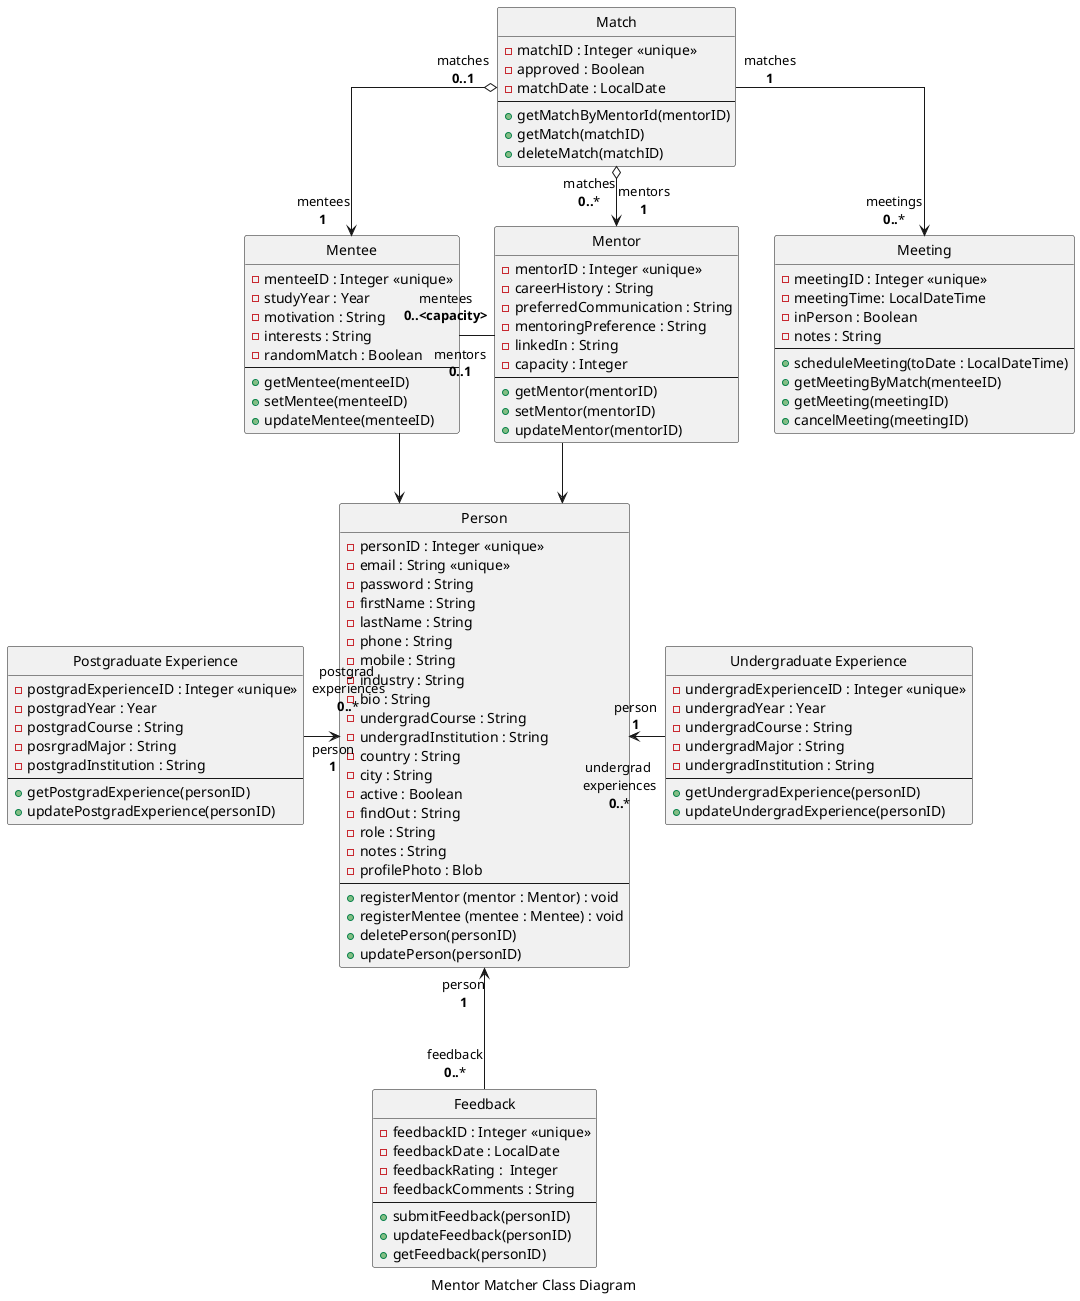 @startuml


hide circle
skinparam linetype ortho


caption Mentor Matcher Class Diagram


class "Person" as person {
-personID : Integer <<unique>>
-email : String <<unique>>
-password : String
-firstName : String
-lastName : String
-phone : String
-mobile : String
-industry : String
-bio : String
-undergradCourse : String
-undergradInstitution : String
-country : String
-city : String
-active : Boolean
-findOut : String
-role : String
-notes : String
-profilePhoto : Blob
--
+registerMentor (mentor : Mentor) : void
+registerMentee (mentee : Mentee) : void
+deletePerson(personID)
+updatePerson(personID)
}


class "Mentee" as mentee {
-menteeID : Integer <<unique>>
-studyYear : Year
-motivation : String
-interests : String
-randomMatch : Boolean
--
+getMentee(menteeID)
+setMentee(menteeID)
+updateMentee(menteeID)
}


class "Mentor" as mentor {
-mentorID : Integer <<unique>>
-careerHistory : String
-preferredCommunication : String
-mentoringPreference : String
-linkedIn : String
-capacity : Integer
--
+getMentor(mentorID)
+setMentor(mentorID)
+updateMentor(mentorID)
}


class "Match" as match {
-matchID : Integer <<unique>>
-approved : Boolean
-matchDate : LocalDate
--
+getMatchByMentorId(mentorID)
+getMatch(matchID)
+deleteMatch(matchID)
}

class "Meeting" as meeting {
-meetingID : Integer <<unique>>
-meetingTime: LocalDateTime
-inPerson : Boolean
-notes : String
--
+scheduleMeeting(toDate : LocalDateTime)
+getMeetingByMatch(menteeID)
+getMeeting(meetingID)
+cancelMeeting(meetingID)
}

class "Undergraduate Experience" as undergrad {
-undergradExperienceID : Integer <<unique>>
-undergradYear : Year
-undergradCourse : String
-undergradMajor : String
-undergradInstitution : String
--
+getUndergradExperience(personID)
+updateUndergradExperience(personID)
}

class "Postgraduate Experience" as postgrad {
-postgradExperienceID : Integer <<unique>>
-postgradYear : Year
-postgradCourse : String
-posrgradMajor : String
-postgradInstitution : String
--
+getPostgradExperience(personID)
+updatePostgradExperience(personID)
}


class "Feedback" as feedback {
-feedbackID : Integer <<unique>>
-feedbackDate : LocalDate
-feedbackRating :  Integer
-feedbackComments : String
--
+submitFeedback(personID)
+updateFeedback(personID)
+getFeedback(personID)
}




'relationships
mentee --> person
mentor --> person
match "matches\n**0..1**" o--> "mentees\n**1**" mentee
mentor "mentors\n**0..1**" --left- "mentees\n**0..<capacity>**" mentee
match "matches\n**0..***" o-->   "mentors\n**1**" mentor
match "matches\n**1**" --> "meetings\n**0..***" meeting
feedback "feedback\n**0..***" -up--> "person\n**1**" person
postgrad "postgrad \nexperiences\n**0..***" ---right--> "person\n**1**" person
undergrad "undergrad \nexperiences\n**0..***" ---left--> "person\n**1**" person



@enduml